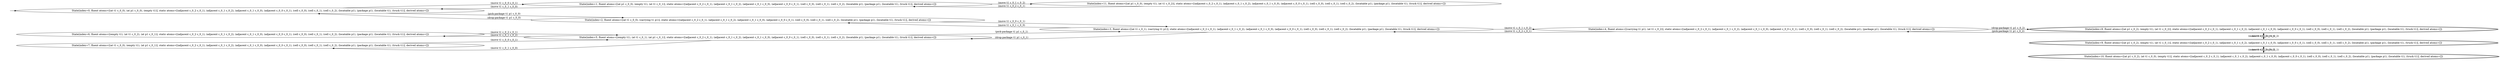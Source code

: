 digraph {
rankdir="LR"
s0[label="State(index=0, fluent atoms=[(at t1 c_0_0), (at p1 c_0_0), (empty t1)], static atoms=[(adjacent c_0_2 c_0_1), (adjacent c_0_1 c_0_2), (adjacent c_0_1 c_0_0), (adjacent c_0_0 c_0_1), (cell c_0_0), (cell c_0_1), (cell c_0_2), (locatable p1), (package p1), (locatable t1), (truck t1)], derived atoms=[])"]
s1[label="State(index=1, fluent atoms=[(at p1 c_0_0), (empty t1), (at t1 c_0_1)], static atoms=[(adjacent c_0_2 c_0_1), (adjacent c_0_1 c_0_2), (adjacent c_0_1 c_0_0), (adjacent c_0_0 c_0_1), (cell c_0_0), (cell c_0_1), (cell c_0_2), (locatable p1), (package p1), (locatable t1), (truck t1)], derived atoms=[])"]
s2[label="State(index=2, fluent atoms=[(at t1 c_0_0), (carrying t1 p1)], static atoms=[(adjacent c_0_2 c_0_1), (adjacent c_0_1 c_0_2), (adjacent c_0_1 c_0_0), (adjacent c_0_0 c_0_1), (cell c_0_0), (cell c_0_1), (cell c_0_2), (locatable p1), (package p1), (locatable t1), (truck t1)], derived atoms=[])"]
s3[label="State(index=3, fluent atoms=[(at t1 c_0_1), (carrying t1 p1)], static atoms=[(adjacent c_0_2 c_0_1), (adjacent c_0_1 c_0_2), (adjacent c_0_1 c_0_0), (adjacent c_0_0 c_0_1), (cell c_0_0), (cell c_0_1), (cell c_0_2), (locatable p1), (package p1), (locatable t1), (truck t1)], derived atoms=[])"]
s4[label="State(index=4, fluent atoms=[(carrying t1 p1), (at t1 c_0_2)], static atoms=[(adjacent c_0_2 c_0_1), (adjacent c_0_1 c_0_2), (adjacent c_0_1 c_0_0), (adjacent c_0_0 c_0_1), (cell c_0_0), (cell c_0_1), (cell c_0_2), (locatable p1), (package p1), (locatable t1), (truck t1)], derived atoms=[])"]
s5[label="State(index=5, fluent atoms=[(empty t1), (at t1 c_0_1), (at p1 c_0_1)], static atoms=[(adjacent c_0_2 c_0_1), (adjacent c_0_1 c_0_2), (adjacent c_0_1 c_0_0), (adjacent c_0_0 c_0_1), (cell c_0_0), (cell c_0_1), (cell c_0_2), (locatable p1), (package p1), (locatable t1), (truck t1)], derived atoms=[])"]
s6[label="State(index=6, fluent atoms=[(empty t1), (at t1 c_0_2), (at p1 c_0_1)], static atoms=[(adjacent c_0_2 c_0_1), (adjacent c_0_1 c_0_2), (adjacent c_0_1 c_0_0), (adjacent c_0_0 c_0_1), (cell c_0_0), (cell c_0_1), (cell c_0_2), (locatable p1), (package p1), (locatable t1), (truck t1)], derived atoms=[])"]
s7[label="State(index=7, fluent atoms=[(at t1 c_0_0), (empty t1), (at p1 c_0_1)], static atoms=[(adjacent c_0_2 c_0_1), (adjacent c_0_1 c_0_2), (adjacent c_0_1 c_0_0), (adjacent c_0_0 c_0_1), (cell c_0_0), (cell c_0_1), (cell c_0_2), (locatable p1), (package p1), (locatable t1), (truck t1)], derived atoms=[])"]
s8[peripheries=2,label="State(index=8, fluent atoms=[(at p1 c_0_2), (empty t1), (at t1 c_0_2)], static atoms=[(adjacent c_0_2 c_0_1), (adjacent c_0_1 c_0_2), (adjacent c_0_1 c_0_0), (adjacent c_0_0 c_0_1), (cell c_0_0), (cell c_0_1), (cell c_0_2), (locatable p1), (package p1), (locatable t1), (truck t1)], derived atoms=[])"]
s9[peripheries=2,label="State(index=9, fluent atoms=[(at p1 c_0_2), (empty t1), (at t1 c_0_1)], static atoms=[(adjacent c_0_2 c_0_1), (adjacent c_0_1 c_0_2), (adjacent c_0_1 c_0_0), (adjacent c_0_0 c_0_1), (cell c_0_0), (cell c_0_1), (cell c_0_2), (locatable p1), (package p1), (locatable t1), (truck t1)], derived atoms=[])"]
s10[peripheries=2,label="State(index=10, fluent atoms=[(at p1 c_0_2), (at t1 c_0_0), (empty t1)], static atoms=[(adjacent c_0_2 c_0_1), (adjacent c_0_1 c_0_2), (adjacent c_0_1 c_0_0), (adjacent c_0_0 c_0_1), (cell c_0_0), (cell c_0_1), (cell c_0_2), (locatable p1), (package p1), (locatable t1), (truck t1)], derived atoms=[])"]
s11[label="State(index=11, fluent atoms=[(at p1 c_0_0), (empty t1), (at t1 c_0_2)], static atoms=[(adjacent c_0_2 c_0_1), (adjacent c_0_1 c_0_2), (adjacent c_0_1 c_0_0), (adjacent c_0_0 c_0_1), (cell c_0_0), (cell c_0_1), (cell c_0_2), (locatable p1), (package p1), (locatable t1), (truck t1)], derived atoms=[])"]
Dangling [ label = "", style = invis ]
{ rank = same; Dangling }
Dangling -> s0
{ rank = same; s11}
{ rank = same; s1}
{ rank = same; s0,s6,s7}
{ rank = same; s2,s5}
{ rank = same; s3}
{ rank = same; s4}
{ rank = same; s8,s9,s10}
s0->s1 [label="(move t1 c_0_0 c_0_1)"]
s0->s2 [label="(pick-package t1 p1 c_0_0)"]
s2->s3 [label="(move t1 c_0_0 c_0_1)"]
s2->s0 [label="(drop-package t1 p1 c_0_0)"]
s3->s4 [label="(move t1 c_0_1 c_0_2)"]
s3->s2 [label="(move t1 c_0_1 c_0_0)"]
s3->s5 [label="(drop-package t1 p1 c_0_1)"]
s5->s6 [label="(move t1 c_0_1 c_0_2)"]
s5->s7 [label="(move t1 c_0_1 c_0_0)"]
s5->s3 [label="(pick-package t1 p1 c_0_1)"]
s7->s5 [label="(move t1 c_0_0 c_0_1)"]
s6->s5 [label="(move t1 c_0_2 c_0_1)"]
s4->s3 [label="(move t1 c_0_2 c_0_1)"]
s4->s8 [label="(drop-package t1 p1 c_0_2)"]
s8->s9 [label="(move t1 c_0_2 c_0_1)"]
s8->s4 [label="(pick-package t1 p1 c_0_2)"]
s9->s8 [label="(move t1 c_0_1 c_0_2)"]
s9->s10 [label="(move t1 c_0_1 c_0_0)"]
s10->s9 [label="(move t1 c_0_0 c_0_1)"]
s1->s11 [label="(move t1 c_0_1 c_0_2)"]
s1->s0 [label="(move t1 c_0_1 c_0_0)"]
s11->s1 [label="(move t1 c_0_2 c_0_1)"]
}
